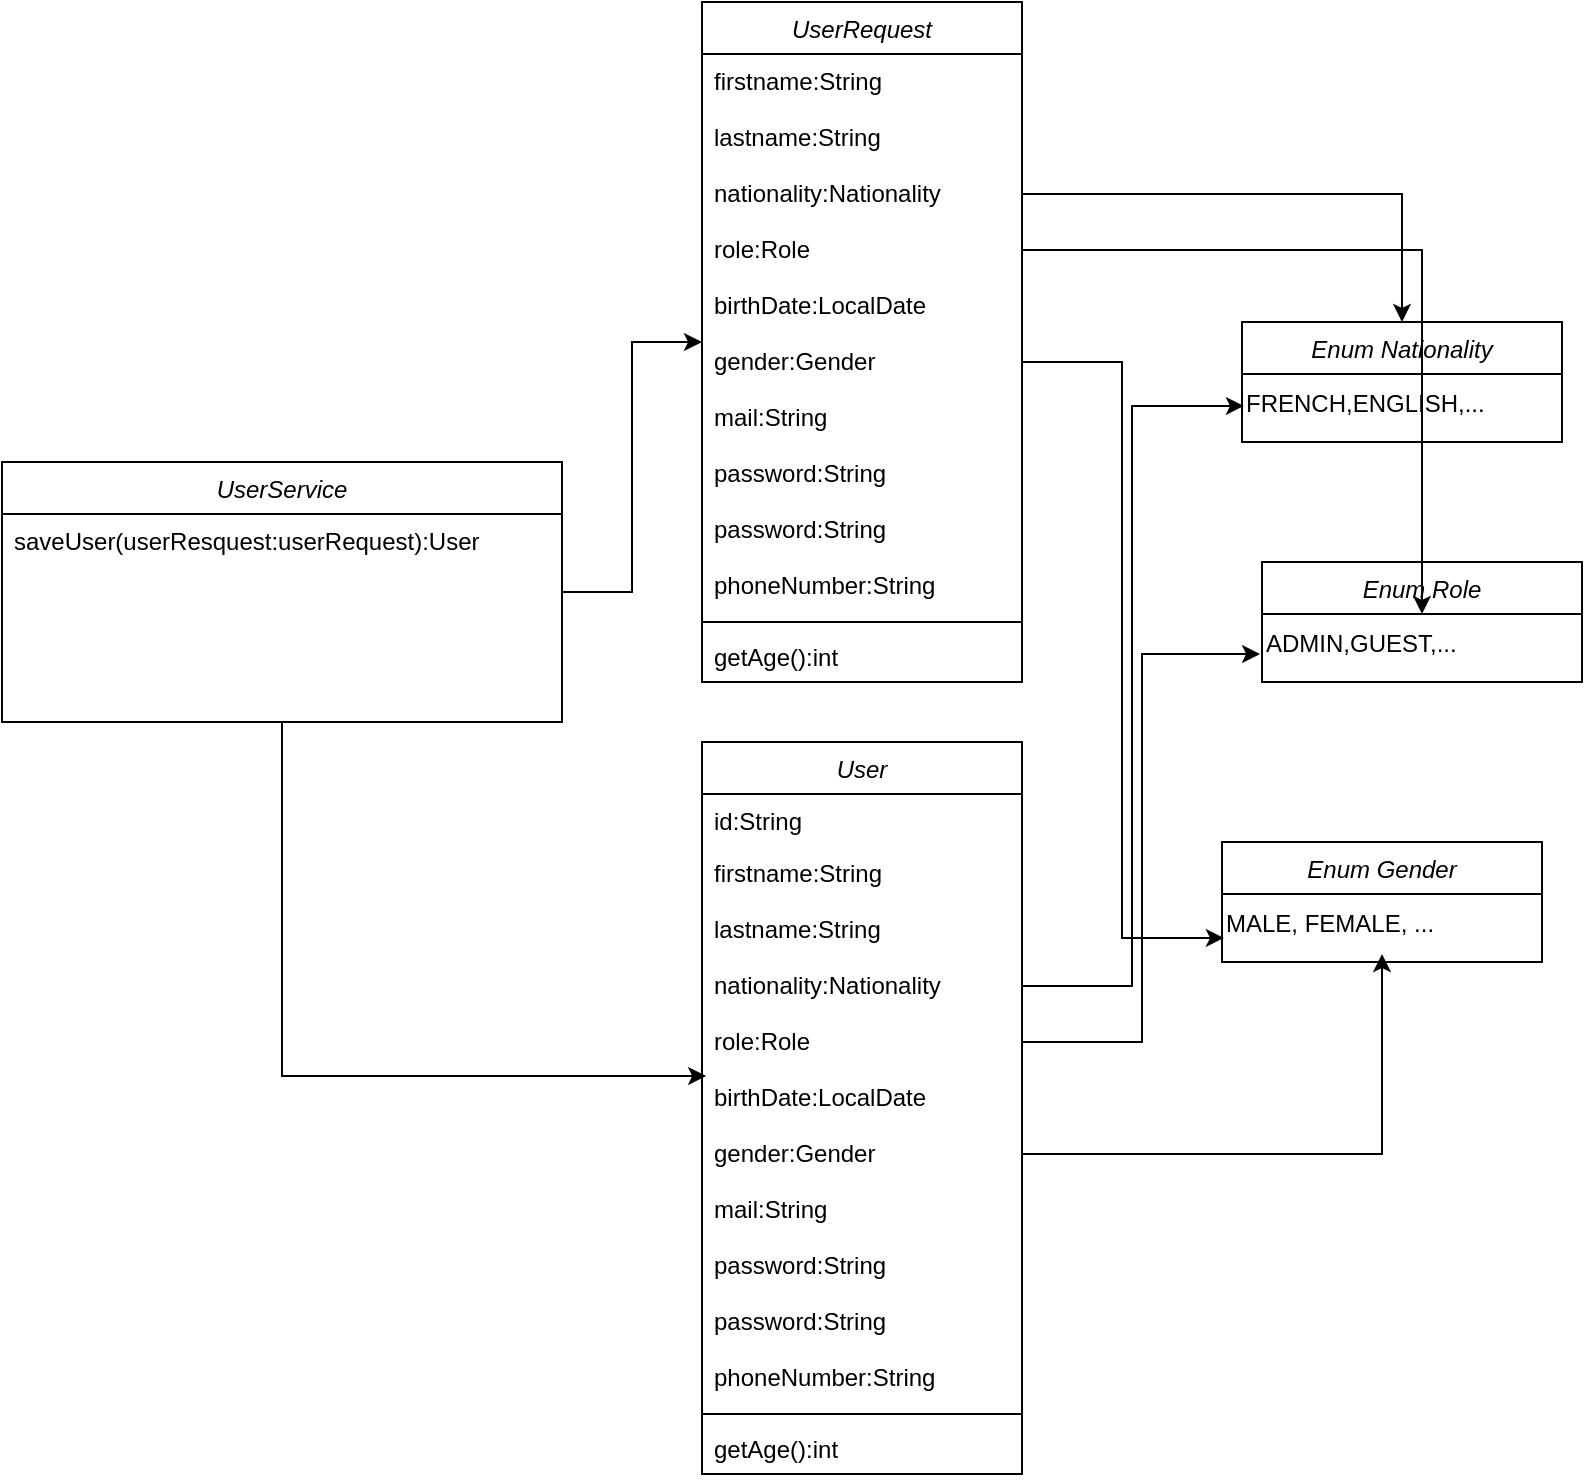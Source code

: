 <mxfile version="21.0.2" type="device"><diagram id="C5RBs43oDa-KdzZeNtuy" name="Page-1"><mxGraphModel dx="1434" dy="792" grid="1" gridSize="10" guides="1" tooltips="1" connect="1" arrows="1" fold="1" page="1" pageScale="1" pageWidth="827" pageHeight="1169" math="0" shadow="0"><root><mxCell id="WIyWlLk6GJQsqaUBKTNV-0"/><mxCell id="WIyWlLk6GJQsqaUBKTNV-1" parent="WIyWlLk6GJQsqaUBKTNV-0"/><mxCell id="zkfFHV4jXpPFQw0GAbJ--0" value="User" style="swimlane;fontStyle=2;align=center;verticalAlign=top;childLayout=stackLayout;horizontal=1;startSize=26;horizontalStack=0;resizeParent=1;resizeLast=0;collapsible=1;marginBottom=0;rounded=0;shadow=0;strokeWidth=1;" parent="WIyWlLk6GJQsqaUBKTNV-1" vertex="1"><mxGeometry x="370" y="420" width="160" height="366" as="geometry"><mxRectangle x="230" y="140" width="160" height="26" as="alternateBounds"/></mxGeometry></mxCell><mxCell id="zkfFHV4jXpPFQw0GAbJ--2" value="id:String" style="text;align=left;verticalAlign=top;spacingLeft=4;spacingRight=4;overflow=hidden;rotatable=0;points=[[0,0.5],[1,0.5]];portConstraint=eastwest;rounded=0;shadow=0;html=0;" parent="zkfFHV4jXpPFQw0GAbJ--0" vertex="1"><mxGeometry y="26" width="160" height="26" as="geometry"/></mxCell><mxCell id="zkfFHV4jXpPFQw0GAbJ--3" value="firstname:String" style="text;align=left;verticalAlign=top;spacingLeft=4;spacingRight=4;overflow=hidden;rotatable=0;points=[[0,0.5],[1,0.5]];portConstraint=eastwest;rounded=0;shadow=0;html=0;" parent="zkfFHV4jXpPFQw0GAbJ--0" vertex="1"><mxGeometry y="52" width="160" height="28" as="geometry"/></mxCell><mxCell id="vnXP2eSzIwvApoAH0o3p-7" value="lastname:String" style="text;align=left;verticalAlign=top;spacingLeft=4;spacingRight=4;overflow=hidden;rotatable=0;points=[[0,0.5],[1,0.5]];portConstraint=eastwest;rounded=0;shadow=0;html=0;" vertex="1" parent="zkfFHV4jXpPFQw0GAbJ--0"><mxGeometry y="80" width="160" height="28" as="geometry"/></mxCell><mxCell id="vnXP2eSzIwvApoAH0o3p-8" value="nationality:Nationality" style="text;align=left;verticalAlign=top;spacingLeft=4;spacingRight=4;overflow=hidden;rotatable=0;points=[[0,0.5],[1,0.5]];portConstraint=eastwest;rounded=0;shadow=0;html=0;" vertex="1" parent="zkfFHV4jXpPFQw0GAbJ--0"><mxGeometry y="108" width="160" height="28" as="geometry"/></mxCell><mxCell id="vnXP2eSzIwvApoAH0o3p-9" value="role:Role" style="text;align=left;verticalAlign=top;spacingLeft=4;spacingRight=4;overflow=hidden;rotatable=0;points=[[0,0.5],[1,0.5]];portConstraint=eastwest;rounded=0;shadow=0;html=0;" vertex="1" parent="zkfFHV4jXpPFQw0GAbJ--0"><mxGeometry y="136" width="160" height="28" as="geometry"/></mxCell><mxCell id="vnXP2eSzIwvApoAH0o3p-10" value="birthDate:LocalDate" style="text;align=left;verticalAlign=top;spacingLeft=4;spacingRight=4;overflow=hidden;rotatable=0;points=[[0,0.5],[1,0.5]];portConstraint=eastwest;rounded=0;shadow=0;html=0;" vertex="1" parent="zkfFHV4jXpPFQw0GAbJ--0"><mxGeometry y="164" width="160" height="28" as="geometry"/></mxCell><mxCell id="vnXP2eSzIwvApoAH0o3p-11" value="gender:Gender" style="text;align=left;verticalAlign=top;spacingLeft=4;spacingRight=4;overflow=hidden;rotatable=0;points=[[0,0.5],[1,0.5]];portConstraint=eastwest;rounded=0;shadow=0;html=0;" vertex="1" parent="zkfFHV4jXpPFQw0GAbJ--0"><mxGeometry y="192" width="160" height="28" as="geometry"/></mxCell><mxCell id="vnXP2eSzIwvApoAH0o3p-12" value="mail:String" style="text;align=left;verticalAlign=top;spacingLeft=4;spacingRight=4;overflow=hidden;rotatable=0;points=[[0,0.5],[1,0.5]];portConstraint=eastwest;rounded=0;shadow=0;html=0;" vertex="1" parent="zkfFHV4jXpPFQw0GAbJ--0"><mxGeometry y="220" width="160" height="28" as="geometry"/></mxCell><mxCell id="vnXP2eSzIwvApoAH0o3p-13" value="password:String" style="text;align=left;verticalAlign=top;spacingLeft=4;spacingRight=4;overflow=hidden;rotatable=0;points=[[0,0.5],[1,0.5]];portConstraint=eastwest;rounded=0;shadow=0;html=0;" vertex="1" parent="zkfFHV4jXpPFQw0GAbJ--0"><mxGeometry y="248" width="160" height="28" as="geometry"/></mxCell><mxCell id="vnXP2eSzIwvApoAH0o3p-14" value="password:String" style="text;align=left;verticalAlign=top;spacingLeft=4;spacingRight=4;overflow=hidden;rotatable=0;points=[[0,0.5],[1,0.5]];portConstraint=eastwest;rounded=0;shadow=0;html=0;" vertex="1" parent="zkfFHV4jXpPFQw0GAbJ--0"><mxGeometry y="276" width="160" height="28" as="geometry"/></mxCell><mxCell id="vnXP2eSzIwvApoAH0o3p-15" value="phoneNumber:String" style="text;align=left;verticalAlign=top;spacingLeft=4;spacingRight=4;overflow=hidden;rotatable=0;points=[[0,0.5],[1,0.5]];portConstraint=eastwest;rounded=0;shadow=0;html=0;" vertex="1" parent="zkfFHV4jXpPFQw0GAbJ--0"><mxGeometry y="304" width="160" height="28" as="geometry"/></mxCell><mxCell id="zkfFHV4jXpPFQw0GAbJ--4" value="" style="line;html=1;strokeWidth=1;align=left;verticalAlign=middle;spacingTop=-1;spacingLeft=3;spacingRight=3;rotatable=0;labelPosition=right;points=[];portConstraint=eastwest;" parent="zkfFHV4jXpPFQw0GAbJ--0" vertex="1"><mxGeometry y="332" width="160" height="8" as="geometry"/></mxCell><mxCell id="zkfFHV4jXpPFQw0GAbJ--5" value="getAge():int" style="text;align=left;verticalAlign=top;spacingLeft=4;spacingRight=4;overflow=hidden;rotatable=0;points=[[0,0.5],[1,0.5]];portConstraint=eastwest;" parent="zkfFHV4jXpPFQw0GAbJ--0" vertex="1"><mxGeometry y="340" width="160" height="26" as="geometry"/></mxCell><mxCell id="vnXP2eSzIwvApoAH0o3p-16" value="Enum Nationality" style="swimlane;fontStyle=2;align=center;verticalAlign=top;childLayout=stackLayout;horizontal=1;startSize=26;horizontalStack=0;resizeParent=1;resizeLast=0;collapsible=1;marginBottom=0;rounded=0;shadow=0;strokeWidth=1;" vertex="1" parent="WIyWlLk6GJQsqaUBKTNV-1"><mxGeometry x="640" y="210" width="160" height="60" as="geometry"><mxRectangle x="230" y="140" width="160" height="26" as="alternateBounds"/></mxGeometry></mxCell><mxCell id="vnXP2eSzIwvApoAH0o3p-32" value="FRENCH,ENGLISH,..." style="text;html=1;align=left;verticalAlign=middle;resizable=0;points=[];autosize=1;strokeColor=none;fillColor=none;" vertex="1" parent="vnXP2eSzIwvApoAH0o3p-16"><mxGeometry y="26" width="160" height="30" as="geometry"/></mxCell><mxCell id="vnXP2eSzIwvApoAH0o3p-34" value="Enum Role" style="swimlane;fontStyle=2;align=center;verticalAlign=top;childLayout=stackLayout;horizontal=1;startSize=26;horizontalStack=0;resizeParent=1;resizeLast=0;collapsible=1;marginBottom=0;rounded=0;shadow=0;strokeWidth=1;" vertex="1" parent="WIyWlLk6GJQsqaUBKTNV-1"><mxGeometry x="650" y="330" width="160" height="60" as="geometry"><mxRectangle x="230" y="140" width="160" height="26" as="alternateBounds"/></mxGeometry></mxCell><mxCell id="vnXP2eSzIwvApoAH0o3p-35" value="ADMIN,GUEST,..." style="text;html=1;align=left;verticalAlign=middle;resizable=0;points=[];autosize=1;strokeColor=none;fillColor=none;" vertex="1" parent="vnXP2eSzIwvApoAH0o3p-34"><mxGeometry y="26" width="160" height="30" as="geometry"/></mxCell><mxCell id="vnXP2eSzIwvApoAH0o3p-36" value="Enum Gender" style="swimlane;fontStyle=2;align=center;verticalAlign=top;childLayout=stackLayout;horizontal=1;startSize=26;horizontalStack=0;resizeParent=1;resizeLast=0;collapsible=1;marginBottom=0;rounded=0;shadow=0;strokeWidth=1;" vertex="1" parent="WIyWlLk6GJQsqaUBKTNV-1"><mxGeometry x="630" y="470" width="160" height="60" as="geometry"><mxRectangle x="230" y="140" width="160" height="26" as="alternateBounds"/></mxGeometry></mxCell><mxCell id="vnXP2eSzIwvApoAH0o3p-37" value="MALE, FEMALE, ..." style="text;html=1;align=left;verticalAlign=middle;resizable=0;points=[];autosize=1;strokeColor=none;fillColor=none;" vertex="1" parent="vnXP2eSzIwvApoAH0o3p-36"><mxGeometry y="26" width="160" height="30" as="geometry"/></mxCell><mxCell id="vnXP2eSzIwvApoAH0o3p-38" value="UserRequest" style="swimlane;fontStyle=2;align=center;verticalAlign=top;childLayout=stackLayout;horizontal=1;startSize=26;horizontalStack=0;resizeParent=1;resizeLast=0;collapsible=1;marginBottom=0;rounded=0;shadow=0;strokeWidth=1;" vertex="1" parent="WIyWlLk6GJQsqaUBKTNV-1"><mxGeometry x="370" y="50" width="160" height="340" as="geometry"><mxRectangle x="230" y="140" width="160" height="26" as="alternateBounds"/></mxGeometry></mxCell><mxCell id="vnXP2eSzIwvApoAH0o3p-40" value="firstname:String" style="text;align=left;verticalAlign=top;spacingLeft=4;spacingRight=4;overflow=hidden;rotatable=0;points=[[0,0.5],[1,0.5]];portConstraint=eastwest;rounded=0;shadow=0;html=0;" vertex="1" parent="vnXP2eSzIwvApoAH0o3p-38"><mxGeometry y="26" width="160" height="28" as="geometry"/></mxCell><mxCell id="vnXP2eSzIwvApoAH0o3p-41" value="lastname:String" style="text;align=left;verticalAlign=top;spacingLeft=4;spacingRight=4;overflow=hidden;rotatable=0;points=[[0,0.5],[1,0.5]];portConstraint=eastwest;rounded=0;shadow=0;html=0;" vertex="1" parent="vnXP2eSzIwvApoAH0o3p-38"><mxGeometry y="54" width="160" height="28" as="geometry"/></mxCell><mxCell id="vnXP2eSzIwvApoAH0o3p-42" value="nationality:Nationality" style="text;align=left;verticalAlign=top;spacingLeft=4;spacingRight=4;overflow=hidden;rotatable=0;points=[[0,0.5],[1,0.5]];portConstraint=eastwest;rounded=0;shadow=0;html=0;" vertex="1" parent="vnXP2eSzIwvApoAH0o3p-38"><mxGeometry y="82" width="160" height="28" as="geometry"/></mxCell><mxCell id="vnXP2eSzIwvApoAH0o3p-43" value="role:Role" style="text;align=left;verticalAlign=top;spacingLeft=4;spacingRight=4;overflow=hidden;rotatable=0;points=[[0,0.5],[1,0.5]];portConstraint=eastwest;rounded=0;shadow=0;html=0;" vertex="1" parent="vnXP2eSzIwvApoAH0o3p-38"><mxGeometry y="110" width="160" height="28" as="geometry"/></mxCell><mxCell id="vnXP2eSzIwvApoAH0o3p-44" value="birthDate:LocalDate" style="text;align=left;verticalAlign=top;spacingLeft=4;spacingRight=4;overflow=hidden;rotatable=0;points=[[0,0.5],[1,0.5]];portConstraint=eastwest;rounded=0;shadow=0;html=0;" vertex="1" parent="vnXP2eSzIwvApoAH0o3p-38"><mxGeometry y="138" width="160" height="28" as="geometry"/></mxCell><mxCell id="vnXP2eSzIwvApoAH0o3p-45" value="gender:Gender" style="text;align=left;verticalAlign=top;spacingLeft=4;spacingRight=4;overflow=hidden;rotatable=0;points=[[0,0.5],[1,0.5]];portConstraint=eastwest;rounded=0;shadow=0;html=0;" vertex="1" parent="vnXP2eSzIwvApoAH0o3p-38"><mxGeometry y="166" width="160" height="28" as="geometry"/></mxCell><mxCell id="vnXP2eSzIwvApoAH0o3p-46" value="mail:String" style="text;align=left;verticalAlign=top;spacingLeft=4;spacingRight=4;overflow=hidden;rotatable=0;points=[[0,0.5],[1,0.5]];portConstraint=eastwest;rounded=0;shadow=0;html=0;" vertex="1" parent="vnXP2eSzIwvApoAH0o3p-38"><mxGeometry y="194" width="160" height="28" as="geometry"/></mxCell><mxCell id="vnXP2eSzIwvApoAH0o3p-47" value="password:String" style="text;align=left;verticalAlign=top;spacingLeft=4;spacingRight=4;overflow=hidden;rotatable=0;points=[[0,0.5],[1,0.5]];portConstraint=eastwest;rounded=0;shadow=0;html=0;" vertex="1" parent="vnXP2eSzIwvApoAH0o3p-38"><mxGeometry y="222" width="160" height="28" as="geometry"/></mxCell><mxCell id="vnXP2eSzIwvApoAH0o3p-48" value="password:String" style="text;align=left;verticalAlign=top;spacingLeft=4;spacingRight=4;overflow=hidden;rotatable=0;points=[[0,0.5],[1,0.5]];portConstraint=eastwest;rounded=0;shadow=0;html=0;" vertex="1" parent="vnXP2eSzIwvApoAH0o3p-38"><mxGeometry y="250" width="160" height="28" as="geometry"/></mxCell><mxCell id="vnXP2eSzIwvApoAH0o3p-49" value="phoneNumber:String" style="text;align=left;verticalAlign=top;spacingLeft=4;spacingRight=4;overflow=hidden;rotatable=0;points=[[0,0.5],[1,0.5]];portConstraint=eastwest;rounded=0;shadow=0;html=0;" vertex="1" parent="vnXP2eSzIwvApoAH0o3p-38"><mxGeometry y="278" width="160" height="28" as="geometry"/></mxCell><mxCell id="vnXP2eSzIwvApoAH0o3p-50" value="" style="line;html=1;strokeWidth=1;align=left;verticalAlign=middle;spacingTop=-1;spacingLeft=3;spacingRight=3;rotatable=0;labelPosition=right;points=[];portConstraint=eastwest;" vertex="1" parent="vnXP2eSzIwvApoAH0o3p-38"><mxGeometry y="306" width="160" height="8" as="geometry"/></mxCell><mxCell id="vnXP2eSzIwvApoAH0o3p-51" value="getAge():int" style="text;align=left;verticalAlign=top;spacingLeft=4;spacingRight=4;overflow=hidden;rotatable=0;points=[[0,0.5],[1,0.5]];portConstraint=eastwest;" vertex="1" parent="vnXP2eSzIwvApoAH0o3p-38"><mxGeometry y="314" width="160" height="26" as="geometry"/></mxCell><mxCell id="vnXP2eSzIwvApoAH0o3p-53" style="edgeStyle=orthogonalEdgeStyle;rounded=0;orthogonalLoop=1;jettySize=auto;html=1;entryX=0.006;entryY=0.733;entryDx=0;entryDy=0;entryPerimeter=0;" edge="1" parent="WIyWlLk6GJQsqaUBKTNV-1" source="vnXP2eSzIwvApoAH0o3p-45" target="vnXP2eSzIwvApoAH0o3p-37"><mxGeometry relative="1" as="geometry"/></mxCell><mxCell id="vnXP2eSzIwvApoAH0o3p-56" style="edgeStyle=orthogonalEdgeStyle;rounded=0;orthogonalLoop=1;jettySize=auto;html=1;" edge="1" parent="WIyWlLk6GJQsqaUBKTNV-1" source="vnXP2eSzIwvApoAH0o3p-43" target="vnXP2eSzIwvApoAH0o3p-35"><mxGeometry relative="1" as="geometry"/></mxCell><mxCell id="vnXP2eSzIwvApoAH0o3p-70" style="edgeStyle=orthogonalEdgeStyle;rounded=0;orthogonalLoop=1;jettySize=auto;html=1;" edge="1" parent="WIyWlLk6GJQsqaUBKTNV-1" source="vnXP2eSzIwvApoAH0o3p-57" target="vnXP2eSzIwvApoAH0o3p-38"><mxGeometry relative="1" as="geometry"/></mxCell><mxCell id="vnXP2eSzIwvApoAH0o3p-72" style="edgeStyle=orthogonalEdgeStyle;rounded=0;orthogonalLoop=1;jettySize=auto;html=1;entryX=0.013;entryY=0.107;entryDx=0;entryDy=0;entryPerimeter=0;" edge="1" parent="WIyWlLk6GJQsqaUBKTNV-1" source="vnXP2eSzIwvApoAH0o3p-57" target="vnXP2eSzIwvApoAH0o3p-10"><mxGeometry relative="1" as="geometry"/></mxCell><mxCell id="vnXP2eSzIwvApoAH0o3p-57" value="UserService" style="swimlane;fontStyle=2;align=center;verticalAlign=top;childLayout=stackLayout;horizontal=1;startSize=26;horizontalStack=0;resizeParent=1;resizeLast=0;collapsible=1;marginBottom=0;rounded=0;shadow=0;strokeWidth=1;" vertex="1" parent="WIyWlLk6GJQsqaUBKTNV-1"><mxGeometry x="20" y="280" width="280" height="130" as="geometry"><mxRectangle x="230" y="140" width="160" height="26" as="alternateBounds"/></mxGeometry></mxCell><mxCell id="vnXP2eSzIwvApoAH0o3p-73" value="saveUser(userResquest:userRequest):User" style="text;align=left;verticalAlign=top;spacingLeft=4;spacingRight=4;overflow=hidden;rotatable=0;points=[[0,0.5],[1,0.5]];portConstraint=eastwest;rounded=0;shadow=0;html=0;" vertex="1" parent="vnXP2eSzIwvApoAH0o3p-57"><mxGeometry y="26" width="280" height="28" as="geometry"/></mxCell><mxCell id="vnXP2eSzIwvApoAH0o3p-71" style="edgeStyle=orthogonalEdgeStyle;rounded=0;orthogonalLoop=1;jettySize=auto;html=1;" edge="1" parent="WIyWlLk6GJQsqaUBKTNV-1" source="vnXP2eSzIwvApoAH0o3p-42" target="vnXP2eSzIwvApoAH0o3p-16"><mxGeometry relative="1" as="geometry"/></mxCell><mxCell id="vnXP2eSzIwvApoAH0o3p-75" style="edgeStyle=orthogonalEdgeStyle;rounded=0;orthogonalLoop=1;jettySize=auto;html=1;entryX=0.006;entryY=0.533;entryDx=0;entryDy=0;entryPerimeter=0;" edge="1" parent="WIyWlLk6GJQsqaUBKTNV-1" source="vnXP2eSzIwvApoAH0o3p-8" target="vnXP2eSzIwvApoAH0o3p-32"><mxGeometry relative="1" as="geometry"/></mxCell><mxCell id="vnXP2eSzIwvApoAH0o3p-76" style="edgeStyle=orthogonalEdgeStyle;rounded=0;orthogonalLoop=1;jettySize=auto;html=1;entryX=-0.006;entryY=0.667;entryDx=0;entryDy=0;entryPerimeter=0;" edge="1" parent="WIyWlLk6GJQsqaUBKTNV-1" source="vnXP2eSzIwvApoAH0o3p-9" target="vnXP2eSzIwvApoAH0o3p-35"><mxGeometry relative="1" as="geometry"/></mxCell><mxCell id="vnXP2eSzIwvApoAH0o3p-77" style="edgeStyle=orthogonalEdgeStyle;rounded=0;orthogonalLoop=1;jettySize=auto;html=1;" edge="1" parent="WIyWlLk6GJQsqaUBKTNV-1" source="vnXP2eSzIwvApoAH0o3p-11" target="vnXP2eSzIwvApoAH0o3p-37"><mxGeometry relative="1" as="geometry"/></mxCell></root></mxGraphModel></diagram></mxfile>